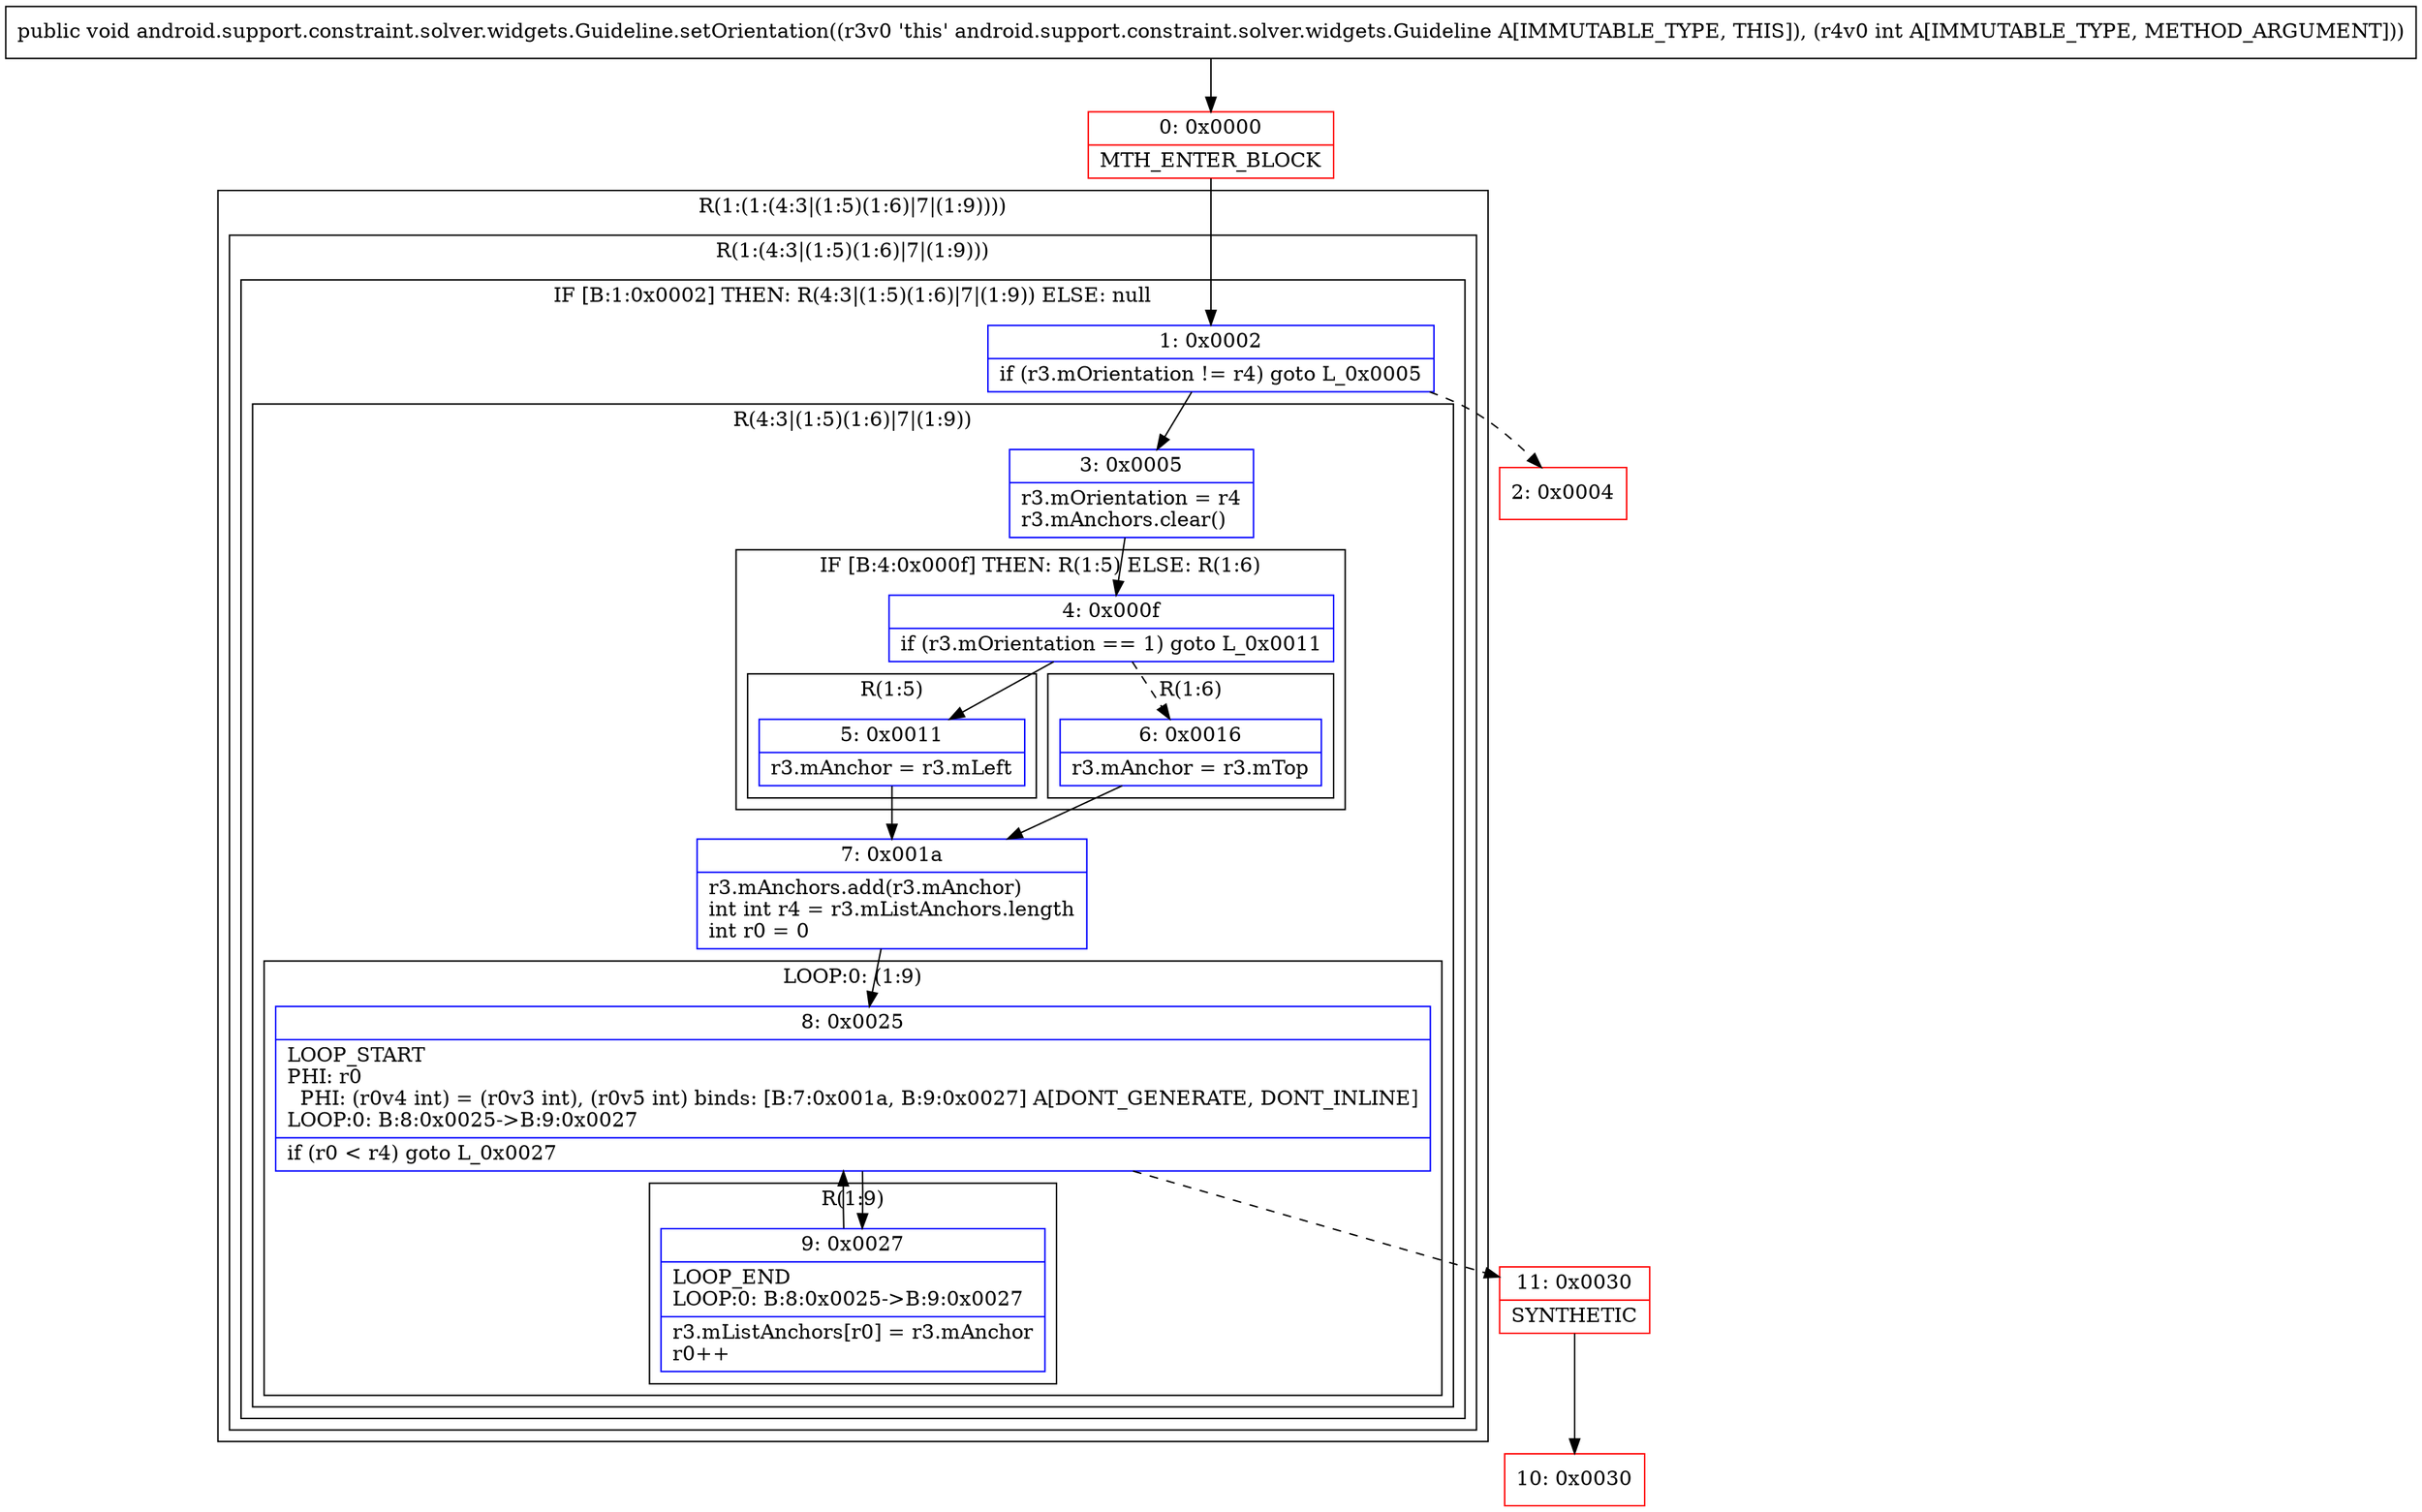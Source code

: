 digraph "CFG forandroid.support.constraint.solver.widgets.Guideline.setOrientation(I)V" {
subgraph cluster_Region_411582707 {
label = "R(1:(1:(4:3|(1:5)(1:6)|7|(1:9))))";
node [shape=record,color=blue];
subgraph cluster_Region_1844963037 {
label = "R(1:(4:3|(1:5)(1:6)|7|(1:9)))";
node [shape=record,color=blue];
subgraph cluster_IfRegion_1558498056 {
label = "IF [B:1:0x0002] THEN: R(4:3|(1:5)(1:6)|7|(1:9)) ELSE: null";
node [shape=record,color=blue];
Node_1 [shape=record,label="{1\:\ 0x0002|if (r3.mOrientation != r4) goto L_0x0005\l}"];
subgraph cluster_Region_1420171264 {
label = "R(4:3|(1:5)(1:6)|7|(1:9))";
node [shape=record,color=blue];
Node_3 [shape=record,label="{3\:\ 0x0005|r3.mOrientation = r4\lr3.mAnchors.clear()\l}"];
subgraph cluster_IfRegion_1920915353 {
label = "IF [B:4:0x000f] THEN: R(1:5) ELSE: R(1:6)";
node [shape=record,color=blue];
Node_4 [shape=record,label="{4\:\ 0x000f|if (r3.mOrientation == 1) goto L_0x0011\l}"];
subgraph cluster_Region_673943293 {
label = "R(1:5)";
node [shape=record,color=blue];
Node_5 [shape=record,label="{5\:\ 0x0011|r3.mAnchor = r3.mLeft\l}"];
}
subgraph cluster_Region_2050511915 {
label = "R(1:6)";
node [shape=record,color=blue];
Node_6 [shape=record,label="{6\:\ 0x0016|r3.mAnchor = r3.mTop\l}"];
}
}
Node_7 [shape=record,label="{7\:\ 0x001a|r3.mAnchors.add(r3.mAnchor)\lint int r4 = r3.mListAnchors.length\lint r0 = 0\l}"];
subgraph cluster_LoopRegion_1517334908 {
label = "LOOP:0: (1:9)";
node [shape=record,color=blue];
Node_8 [shape=record,label="{8\:\ 0x0025|LOOP_START\lPHI: r0 \l  PHI: (r0v4 int) = (r0v3 int), (r0v5 int) binds: [B:7:0x001a, B:9:0x0027] A[DONT_GENERATE, DONT_INLINE]\lLOOP:0: B:8:0x0025\-\>B:9:0x0027\l|if (r0 \< r4) goto L_0x0027\l}"];
subgraph cluster_Region_1903865729 {
label = "R(1:9)";
node [shape=record,color=blue];
Node_9 [shape=record,label="{9\:\ 0x0027|LOOP_END\lLOOP:0: B:8:0x0025\-\>B:9:0x0027\l|r3.mListAnchors[r0] = r3.mAnchor\lr0++\l}"];
}
}
}
}
}
}
Node_0 [shape=record,color=red,label="{0\:\ 0x0000|MTH_ENTER_BLOCK\l}"];
Node_2 [shape=record,color=red,label="{2\:\ 0x0004}"];
Node_10 [shape=record,color=red,label="{10\:\ 0x0030}"];
Node_11 [shape=record,color=red,label="{11\:\ 0x0030|SYNTHETIC\l}"];
MethodNode[shape=record,label="{public void android.support.constraint.solver.widgets.Guideline.setOrientation((r3v0 'this' android.support.constraint.solver.widgets.Guideline A[IMMUTABLE_TYPE, THIS]), (r4v0 int A[IMMUTABLE_TYPE, METHOD_ARGUMENT])) }"];
MethodNode -> Node_0;
Node_1 -> Node_2[style=dashed];
Node_1 -> Node_3;
Node_3 -> Node_4;
Node_4 -> Node_5;
Node_4 -> Node_6[style=dashed];
Node_5 -> Node_7;
Node_6 -> Node_7;
Node_7 -> Node_8;
Node_8 -> Node_9;
Node_8 -> Node_11[style=dashed];
Node_9 -> Node_8;
Node_0 -> Node_1;
Node_11 -> Node_10;
}

